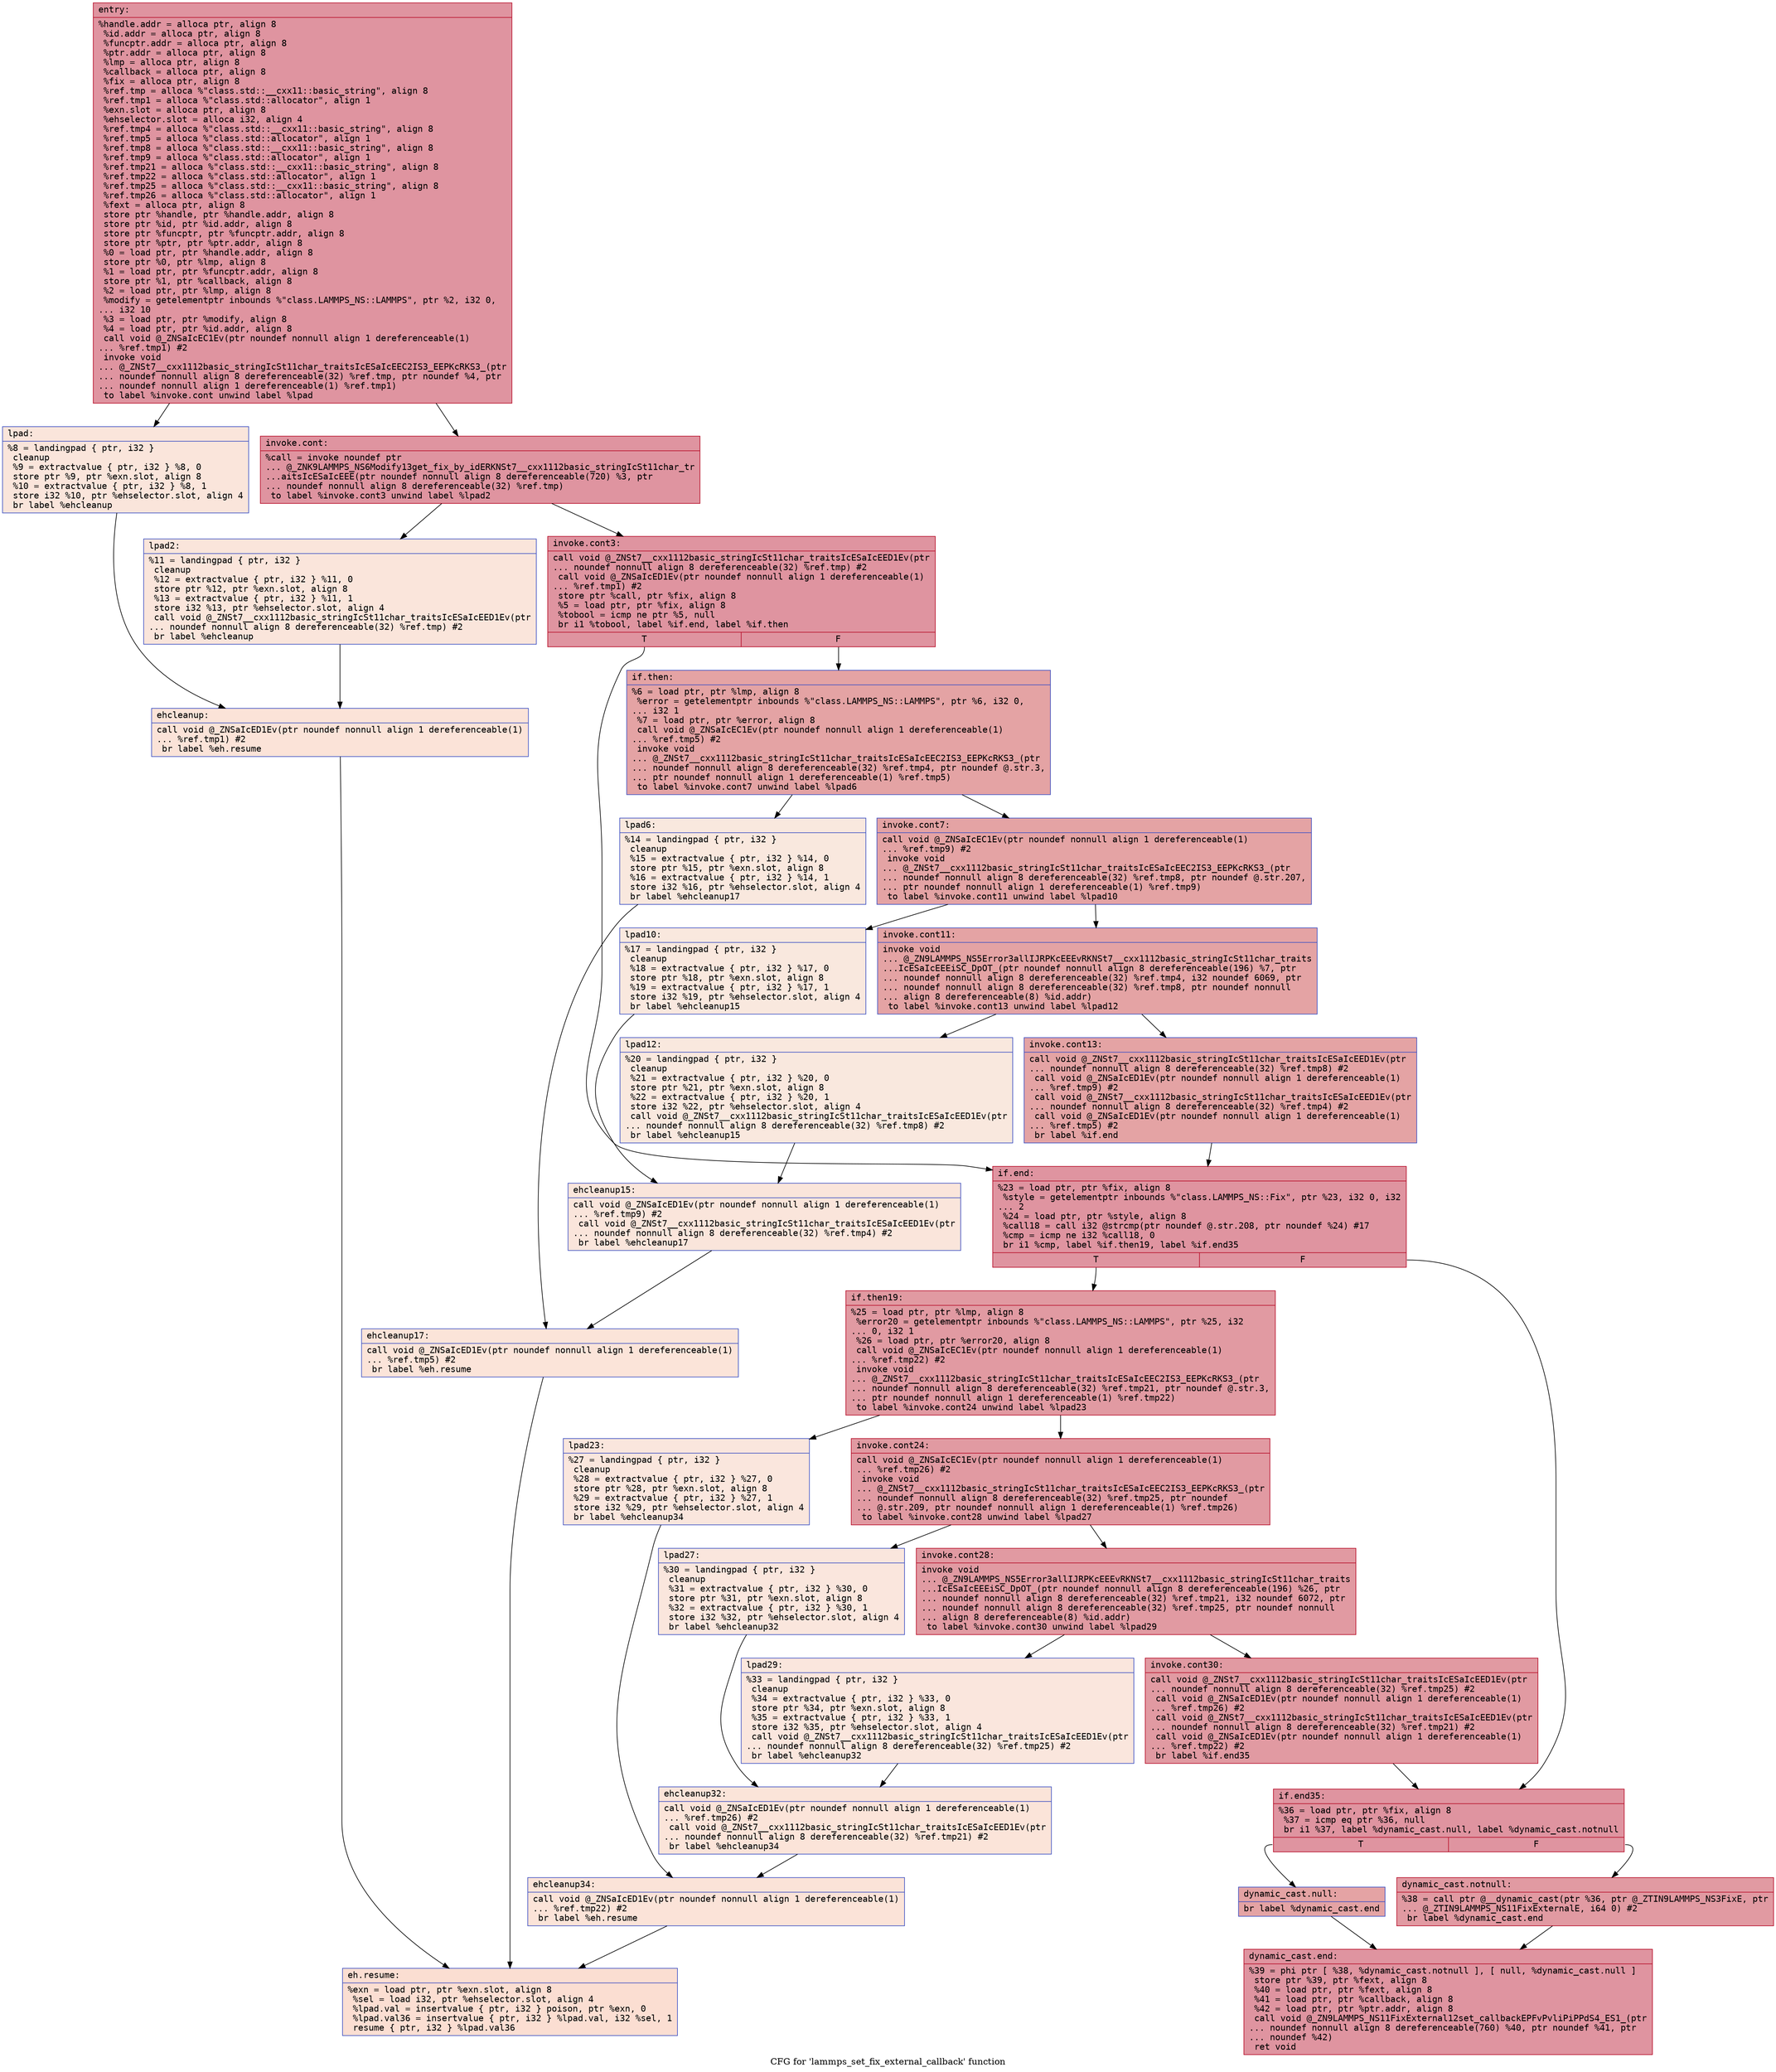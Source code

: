 digraph "CFG for 'lammps_set_fix_external_callback' function" {
	label="CFG for 'lammps_set_fix_external_callback' function";

	Node0x55bdf8142f20 [shape=record,color="#b70d28ff", style=filled, fillcolor="#b70d2870" fontname="Courier",label="{entry:\l|  %handle.addr = alloca ptr, align 8\l  %id.addr = alloca ptr, align 8\l  %funcptr.addr = alloca ptr, align 8\l  %ptr.addr = alloca ptr, align 8\l  %lmp = alloca ptr, align 8\l  %callback = alloca ptr, align 8\l  %fix = alloca ptr, align 8\l  %ref.tmp = alloca %\"class.std::__cxx11::basic_string\", align 8\l  %ref.tmp1 = alloca %\"class.std::allocator\", align 1\l  %exn.slot = alloca ptr, align 8\l  %ehselector.slot = alloca i32, align 4\l  %ref.tmp4 = alloca %\"class.std::__cxx11::basic_string\", align 8\l  %ref.tmp5 = alloca %\"class.std::allocator\", align 1\l  %ref.tmp8 = alloca %\"class.std::__cxx11::basic_string\", align 8\l  %ref.tmp9 = alloca %\"class.std::allocator\", align 1\l  %ref.tmp21 = alloca %\"class.std::__cxx11::basic_string\", align 8\l  %ref.tmp22 = alloca %\"class.std::allocator\", align 1\l  %ref.tmp25 = alloca %\"class.std::__cxx11::basic_string\", align 8\l  %ref.tmp26 = alloca %\"class.std::allocator\", align 1\l  %fext = alloca ptr, align 8\l  store ptr %handle, ptr %handle.addr, align 8\l  store ptr %id, ptr %id.addr, align 8\l  store ptr %funcptr, ptr %funcptr.addr, align 8\l  store ptr %ptr, ptr %ptr.addr, align 8\l  %0 = load ptr, ptr %handle.addr, align 8\l  store ptr %0, ptr %lmp, align 8\l  %1 = load ptr, ptr %funcptr.addr, align 8\l  store ptr %1, ptr %callback, align 8\l  %2 = load ptr, ptr %lmp, align 8\l  %modify = getelementptr inbounds %\"class.LAMMPS_NS::LAMMPS\", ptr %2, i32 0,\l... i32 10\l  %3 = load ptr, ptr %modify, align 8\l  %4 = load ptr, ptr %id.addr, align 8\l  call void @_ZNSaIcEC1Ev(ptr noundef nonnull align 1 dereferenceable(1)\l... %ref.tmp1) #2\l  invoke void\l... @_ZNSt7__cxx1112basic_stringIcSt11char_traitsIcESaIcEEC2IS3_EEPKcRKS3_(ptr\l... noundef nonnull align 8 dereferenceable(32) %ref.tmp, ptr noundef %4, ptr\l... noundef nonnull align 1 dereferenceable(1) %ref.tmp1)\l          to label %invoke.cont unwind label %lpad\l}"];
	Node0x55bdf8142f20 -> Node0x55bdf8144840[tooltip="entry -> invoke.cont\nProbability 100.00%" ];
	Node0x55bdf8142f20 -> Node0x55bdf81448c0[tooltip="entry -> lpad\nProbability 0.00%" ];
	Node0x55bdf8144840 [shape=record,color="#b70d28ff", style=filled, fillcolor="#b70d2870" fontname="Courier",label="{invoke.cont:\l|  %call = invoke noundef ptr\l... @_ZNK9LAMMPS_NS6Modify13get_fix_by_idERKNSt7__cxx1112basic_stringIcSt11char_tr\l...aitsIcESaIcEEE(ptr noundef nonnull align 8 dereferenceable(720) %3, ptr\l... noundef nonnull align 8 dereferenceable(32) %ref.tmp)\l          to label %invoke.cont3 unwind label %lpad2\l}"];
	Node0x55bdf8144840 -> Node0x55bdf81447f0[tooltip="invoke.cont -> invoke.cont3\nProbability 100.00%" ];
	Node0x55bdf8144840 -> Node0x55bdf8144b60[tooltip="invoke.cont -> lpad2\nProbability 0.00%" ];
	Node0x55bdf81447f0 [shape=record,color="#b70d28ff", style=filled, fillcolor="#b70d2870" fontname="Courier",label="{invoke.cont3:\l|  call void @_ZNSt7__cxx1112basic_stringIcSt11char_traitsIcESaIcEED1Ev(ptr\l... noundef nonnull align 8 dereferenceable(32) %ref.tmp) #2\l  call void @_ZNSaIcED1Ev(ptr noundef nonnull align 1 dereferenceable(1)\l... %ref.tmp1) #2\l  store ptr %call, ptr %fix, align 8\l  %5 = load ptr, ptr %fix, align 8\l  %tobool = icmp ne ptr %5, null\l  br i1 %tobool, label %if.end, label %if.then\l|{<s0>T|<s1>F}}"];
	Node0x55bdf81447f0:s0 -> Node0x55bdf8145160[tooltip="invoke.cont3 -> if.end\nProbability 62.50%" ];
	Node0x55bdf81447f0:s1 -> Node0x55bdf81451d0[tooltip="invoke.cont3 -> if.then\nProbability 37.50%" ];
	Node0x55bdf81451d0 [shape=record,color="#3d50c3ff", style=filled, fillcolor="#c32e3170" fontname="Courier",label="{if.then:\l|  %6 = load ptr, ptr %lmp, align 8\l  %error = getelementptr inbounds %\"class.LAMMPS_NS::LAMMPS\", ptr %6, i32 0,\l... i32 1\l  %7 = load ptr, ptr %error, align 8\l  call void @_ZNSaIcEC1Ev(ptr noundef nonnull align 1 dereferenceable(1)\l... %ref.tmp5) #2\l  invoke void\l... @_ZNSt7__cxx1112basic_stringIcSt11char_traitsIcESaIcEEC2IS3_EEPKcRKS3_(ptr\l... noundef nonnull align 8 dereferenceable(32) %ref.tmp4, ptr noundef @.str.3,\l... ptr noundef nonnull align 1 dereferenceable(1) %ref.tmp5)\l          to label %invoke.cont7 unwind label %lpad6\l}"];
	Node0x55bdf81451d0 -> Node0x55bdf8145650[tooltip="if.then -> invoke.cont7\nProbability 100.00%" ];
	Node0x55bdf81451d0 -> Node0x55bdf81456d0[tooltip="if.then -> lpad6\nProbability 0.00%" ];
	Node0x55bdf8145650 [shape=record,color="#3d50c3ff", style=filled, fillcolor="#c32e3170" fontname="Courier",label="{invoke.cont7:\l|  call void @_ZNSaIcEC1Ev(ptr noundef nonnull align 1 dereferenceable(1)\l... %ref.tmp9) #2\l  invoke void\l... @_ZNSt7__cxx1112basic_stringIcSt11char_traitsIcESaIcEEC2IS3_EEPKcRKS3_(ptr\l... noundef nonnull align 8 dereferenceable(32) %ref.tmp8, ptr noundef @.str.207,\l... ptr noundef nonnull align 1 dereferenceable(1) %ref.tmp9)\l          to label %invoke.cont11 unwind label %lpad10\l}"];
	Node0x55bdf8145650 -> Node0x55bdf8145a50[tooltip="invoke.cont7 -> invoke.cont11\nProbability 100.00%" ];
	Node0x55bdf8145650 -> Node0x55bdf8145aa0[tooltip="invoke.cont7 -> lpad10\nProbability 0.00%" ];
	Node0x55bdf8145a50 [shape=record,color="#3d50c3ff", style=filled, fillcolor="#c32e3170" fontname="Courier",label="{invoke.cont11:\l|  invoke void\l... @_ZN9LAMMPS_NS5Error3allIJRPKcEEEvRKNSt7__cxx1112basic_stringIcSt11char_traits\l...IcESaIcEEEiSC_DpOT_(ptr noundef nonnull align 8 dereferenceable(196) %7, ptr\l... noundef nonnull align 8 dereferenceable(32) %ref.tmp4, i32 noundef 6069, ptr\l... noundef nonnull align 8 dereferenceable(32) %ref.tmp8, ptr noundef nonnull\l... align 8 dereferenceable(8) %id.addr)\l          to label %invoke.cont13 unwind label %lpad12\l}"];
	Node0x55bdf8145a50 -> Node0x55bdf8145a00[tooltip="invoke.cont11 -> invoke.cont13\nProbability 100.00%" ];
	Node0x55bdf8145a50 -> Node0x55bdf8145d60[tooltip="invoke.cont11 -> lpad12\nProbability 0.00%" ];
	Node0x55bdf8145a00 [shape=record,color="#3d50c3ff", style=filled, fillcolor="#c32e3170" fontname="Courier",label="{invoke.cont13:\l|  call void @_ZNSt7__cxx1112basic_stringIcSt11char_traitsIcESaIcEED1Ev(ptr\l... noundef nonnull align 8 dereferenceable(32) %ref.tmp8) #2\l  call void @_ZNSaIcED1Ev(ptr noundef nonnull align 1 dereferenceable(1)\l... %ref.tmp9) #2\l  call void @_ZNSt7__cxx1112basic_stringIcSt11char_traitsIcESaIcEED1Ev(ptr\l... noundef nonnull align 8 dereferenceable(32) %ref.tmp4) #2\l  call void @_ZNSaIcED1Ev(ptr noundef nonnull align 1 dereferenceable(1)\l... %ref.tmp5) #2\l  br label %if.end\l}"];
	Node0x55bdf8145a00 -> Node0x55bdf8145160[tooltip="invoke.cont13 -> if.end\nProbability 100.00%" ];
	Node0x55bdf81448c0 [shape=record,color="#3d50c3ff", style=filled, fillcolor="#f4c5ad70" fontname="Courier",label="{lpad:\l|  %8 = landingpad \{ ptr, i32 \}\l          cleanup\l  %9 = extractvalue \{ ptr, i32 \} %8, 0\l  store ptr %9, ptr %exn.slot, align 8\l  %10 = extractvalue \{ ptr, i32 \} %8, 1\l  store i32 %10, ptr %ehselector.slot, align 4\l  br label %ehcleanup\l}"];
	Node0x55bdf81448c0 -> Node0x55bdf8146770[tooltip="lpad -> ehcleanup\nProbability 100.00%" ];
	Node0x55bdf8144b60 [shape=record,color="#3d50c3ff", style=filled, fillcolor="#f4c5ad70" fontname="Courier",label="{lpad2:\l|  %11 = landingpad \{ ptr, i32 \}\l          cleanup\l  %12 = extractvalue \{ ptr, i32 \} %11, 0\l  store ptr %12, ptr %exn.slot, align 8\l  %13 = extractvalue \{ ptr, i32 \} %11, 1\l  store i32 %13, ptr %ehselector.slot, align 4\l  call void @_ZNSt7__cxx1112basic_stringIcSt11char_traitsIcESaIcEED1Ev(ptr\l... noundef nonnull align 8 dereferenceable(32) %ref.tmp) #2\l  br label %ehcleanup\l}"];
	Node0x55bdf8144b60 -> Node0x55bdf8146770[tooltip="lpad2 -> ehcleanup\nProbability 100.00%" ];
	Node0x55bdf8146770 [shape=record,color="#3d50c3ff", style=filled, fillcolor="#f6bfa670" fontname="Courier",label="{ehcleanup:\l|  call void @_ZNSaIcED1Ev(ptr noundef nonnull align 1 dereferenceable(1)\l... %ref.tmp1) #2\l  br label %eh.resume\l}"];
	Node0x55bdf8146770 -> Node0x55bdf8146d90[tooltip="ehcleanup -> eh.resume\nProbability 100.00%" ];
	Node0x55bdf81456d0 [shape=record,color="#3d50c3ff", style=filled, fillcolor="#f2cab570" fontname="Courier",label="{lpad6:\l|  %14 = landingpad \{ ptr, i32 \}\l          cleanup\l  %15 = extractvalue \{ ptr, i32 \} %14, 0\l  store ptr %15, ptr %exn.slot, align 8\l  %16 = extractvalue \{ ptr, i32 \} %14, 1\l  store i32 %16, ptr %ehselector.slot, align 4\l  br label %ehcleanup17\l}"];
	Node0x55bdf81456d0 -> Node0x55bdf81470e0[tooltip="lpad6 -> ehcleanup17\nProbability 100.00%" ];
	Node0x55bdf8145aa0 [shape=record,color="#3d50c3ff", style=filled, fillcolor="#f2cab570" fontname="Courier",label="{lpad10:\l|  %17 = landingpad \{ ptr, i32 \}\l          cleanup\l  %18 = extractvalue \{ ptr, i32 \} %17, 0\l  store ptr %18, ptr %exn.slot, align 8\l  %19 = extractvalue \{ ptr, i32 \} %17, 1\l  store i32 %19, ptr %ehselector.slot, align 4\l  br label %ehcleanup15\l}"];
	Node0x55bdf8145aa0 -> Node0x55bdf81474b0[tooltip="lpad10 -> ehcleanup15\nProbability 100.00%" ];
	Node0x55bdf8145d60 [shape=record,color="#3d50c3ff", style=filled, fillcolor="#f2cab570" fontname="Courier",label="{lpad12:\l|  %20 = landingpad \{ ptr, i32 \}\l          cleanup\l  %21 = extractvalue \{ ptr, i32 \} %20, 0\l  store ptr %21, ptr %exn.slot, align 8\l  %22 = extractvalue \{ ptr, i32 \} %20, 1\l  store i32 %22, ptr %ehselector.slot, align 4\l  call void @_ZNSt7__cxx1112basic_stringIcSt11char_traitsIcESaIcEED1Ev(ptr\l... noundef nonnull align 8 dereferenceable(32) %ref.tmp8) #2\l  br label %ehcleanup15\l}"];
	Node0x55bdf8145d60 -> Node0x55bdf81474b0[tooltip="lpad12 -> ehcleanup15\nProbability 100.00%" ];
	Node0x55bdf81474b0 [shape=record,color="#3d50c3ff", style=filled, fillcolor="#f4c5ad70" fontname="Courier",label="{ehcleanup15:\l|  call void @_ZNSaIcED1Ev(ptr noundef nonnull align 1 dereferenceable(1)\l... %ref.tmp9) #2\l  call void @_ZNSt7__cxx1112basic_stringIcSt11char_traitsIcESaIcEED1Ev(ptr\l... noundef nonnull align 8 dereferenceable(32) %ref.tmp4) #2\l  br label %ehcleanup17\l}"];
	Node0x55bdf81474b0 -> Node0x55bdf81470e0[tooltip="ehcleanup15 -> ehcleanup17\nProbability 100.00%" ];
	Node0x55bdf81470e0 [shape=record,color="#3d50c3ff", style=filled, fillcolor="#f5c1a970" fontname="Courier",label="{ehcleanup17:\l|  call void @_ZNSaIcED1Ev(ptr noundef nonnull align 1 dereferenceable(1)\l... %ref.tmp5) #2\l  br label %eh.resume\l}"];
	Node0x55bdf81470e0 -> Node0x55bdf8146d90[tooltip="ehcleanup17 -> eh.resume\nProbability 100.00%" ];
	Node0x55bdf8145160 [shape=record,color="#b70d28ff", style=filled, fillcolor="#b70d2870" fontname="Courier",label="{if.end:\l|  %23 = load ptr, ptr %fix, align 8\l  %style = getelementptr inbounds %\"class.LAMMPS_NS::Fix\", ptr %23, i32 0, i32\l... 2\l  %24 = load ptr, ptr %style, align 8\l  %call18 = call i32 @strcmp(ptr noundef @.str.208, ptr noundef %24) #17\l  %cmp = icmp ne i32 %call18, 0\l  br i1 %cmp, label %if.then19, label %if.end35\l|{<s0>T|<s1>F}}"];
	Node0x55bdf8145160:s0 -> Node0x55bdf81481f0[tooltip="if.end -> if.then19\nProbability 62.50%" ];
	Node0x55bdf8145160:s1 -> Node0x55bdf8143e20[tooltip="if.end -> if.end35\nProbability 37.50%" ];
	Node0x55bdf81481f0 [shape=record,color="#b70d28ff", style=filled, fillcolor="#bb1b2c70" fontname="Courier",label="{if.then19:\l|  %25 = load ptr, ptr %lmp, align 8\l  %error20 = getelementptr inbounds %\"class.LAMMPS_NS::LAMMPS\", ptr %25, i32\l... 0, i32 1\l  %26 = load ptr, ptr %error20, align 8\l  call void @_ZNSaIcEC1Ev(ptr noundef nonnull align 1 dereferenceable(1)\l... %ref.tmp22) #2\l  invoke void\l... @_ZNSt7__cxx1112basic_stringIcSt11char_traitsIcESaIcEEC2IS3_EEPKcRKS3_(ptr\l... noundef nonnull align 8 dereferenceable(32) %ref.tmp21, ptr noundef @.str.3,\l... ptr noundef nonnull align 1 dereferenceable(1) %ref.tmp22)\l          to label %invoke.cont24 unwind label %lpad23\l}"];
	Node0x55bdf81481f0 -> Node0x55bdf81489e0[tooltip="if.then19 -> invoke.cont24\nProbability 100.00%" ];
	Node0x55bdf81481f0 -> Node0x55bdf8148a60[tooltip="if.then19 -> lpad23\nProbability 0.00%" ];
	Node0x55bdf81489e0 [shape=record,color="#b70d28ff", style=filled, fillcolor="#bb1b2c70" fontname="Courier",label="{invoke.cont24:\l|  call void @_ZNSaIcEC1Ev(ptr noundef nonnull align 1 dereferenceable(1)\l... %ref.tmp26) #2\l  invoke void\l... @_ZNSt7__cxx1112basic_stringIcSt11char_traitsIcESaIcEEC2IS3_EEPKcRKS3_(ptr\l... noundef nonnull align 8 dereferenceable(32) %ref.tmp25, ptr noundef\l... @.str.209, ptr noundef nonnull align 1 dereferenceable(1) %ref.tmp26)\l          to label %invoke.cont28 unwind label %lpad27\l}"];
	Node0x55bdf81489e0 -> Node0x55bdf8148d80[tooltip="invoke.cont24 -> invoke.cont28\nProbability 100.00%" ];
	Node0x55bdf81489e0 -> Node0x55bdf8148dd0[tooltip="invoke.cont24 -> lpad27\nProbability 0.00%" ];
	Node0x55bdf8148d80 [shape=record,color="#b70d28ff", style=filled, fillcolor="#bb1b2c70" fontname="Courier",label="{invoke.cont28:\l|  invoke void\l... @_ZN9LAMMPS_NS5Error3allIJRPKcEEEvRKNSt7__cxx1112basic_stringIcSt11char_traits\l...IcESaIcEEEiSC_DpOT_(ptr noundef nonnull align 8 dereferenceable(196) %26, ptr\l... noundef nonnull align 8 dereferenceable(32) %ref.tmp21, i32 noundef 6072, ptr\l... noundef nonnull align 8 dereferenceable(32) %ref.tmp25, ptr noundef nonnull\l... align 8 dereferenceable(8) %id.addr)\l          to label %invoke.cont30 unwind label %lpad29\l}"];
	Node0x55bdf8148d80 -> Node0x55bdf8148d30[tooltip="invoke.cont28 -> invoke.cont30\nProbability 100.00%" ];
	Node0x55bdf8148d80 -> Node0x55bdf8149100[tooltip="invoke.cont28 -> lpad29\nProbability 0.00%" ];
	Node0x55bdf8148d30 [shape=record,color="#b70d28ff", style=filled, fillcolor="#bb1b2c70" fontname="Courier",label="{invoke.cont30:\l|  call void @_ZNSt7__cxx1112basic_stringIcSt11char_traitsIcESaIcEED1Ev(ptr\l... noundef nonnull align 8 dereferenceable(32) %ref.tmp25) #2\l  call void @_ZNSaIcED1Ev(ptr noundef nonnull align 1 dereferenceable(1)\l... %ref.tmp26) #2\l  call void @_ZNSt7__cxx1112basic_stringIcSt11char_traitsIcESaIcEED1Ev(ptr\l... noundef nonnull align 8 dereferenceable(32) %ref.tmp21) #2\l  call void @_ZNSaIcED1Ev(ptr noundef nonnull align 1 dereferenceable(1)\l... %ref.tmp22) #2\l  br label %if.end35\l}"];
	Node0x55bdf8148d30 -> Node0x55bdf8143e20[tooltip="invoke.cont30 -> if.end35\nProbability 100.00%" ];
	Node0x55bdf8148a60 [shape=record,color="#3d50c3ff", style=filled, fillcolor="#f3c7b170" fontname="Courier",label="{lpad23:\l|  %27 = landingpad \{ ptr, i32 \}\l          cleanup\l  %28 = extractvalue \{ ptr, i32 \} %27, 0\l  store ptr %28, ptr %exn.slot, align 8\l  %29 = extractvalue \{ ptr, i32 \} %27, 1\l  store i32 %29, ptr %ehselector.slot, align 4\l  br label %ehcleanup34\l}"];
	Node0x55bdf8148a60 -> Node0x55bdf8149aa0[tooltip="lpad23 -> ehcleanup34\nProbability 100.00%" ];
	Node0x55bdf8148dd0 [shape=record,color="#3d50c3ff", style=filled, fillcolor="#f3c7b170" fontname="Courier",label="{lpad27:\l|  %30 = landingpad \{ ptr, i32 \}\l          cleanup\l  %31 = extractvalue \{ ptr, i32 \} %30, 0\l  store ptr %31, ptr %exn.slot, align 8\l  %32 = extractvalue \{ ptr, i32 \} %30, 1\l  store i32 %32, ptr %ehselector.slot, align 4\l  br label %ehcleanup32\l}"];
	Node0x55bdf8148dd0 -> Node0x55bdf8149da0[tooltip="lpad27 -> ehcleanup32\nProbability 100.00%" ];
	Node0x55bdf8149100 [shape=record,color="#3d50c3ff", style=filled, fillcolor="#f3c7b170" fontname="Courier",label="{lpad29:\l|  %33 = landingpad \{ ptr, i32 \}\l          cleanup\l  %34 = extractvalue \{ ptr, i32 \} %33, 0\l  store ptr %34, ptr %exn.slot, align 8\l  %35 = extractvalue \{ ptr, i32 \} %33, 1\l  store i32 %35, ptr %ehselector.slot, align 4\l  call void @_ZNSt7__cxx1112basic_stringIcSt11char_traitsIcESaIcEED1Ev(ptr\l... noundef nonnull align 8 dereferenceable(32) %ref.tmp25) #2\l  br label %ehcleanup32\l}"];
	Node0x55bdf8149100 -> Node0x55bdf8149da0[tooltip="lpad29 -> ehcleanup32\nProbability 100.00%" ];
	Node0x55bdf8149da0 [shape=record,color="#3d50c3ff", style=filled, fillcolor="#f5c1a970" fontname="Courier",label="{ehcleanup32:\l|  call void @_ZNSaIcED1Ev(ptr noundef nonnull align 1 dereferenceable(1)\l... %ref.tmp26) #2\l  call void @_ZNSt7__cxx1112basic_stringIcSt11char_traitsIcESaIcEED1Ev(ptr\l... noundef nonnull align 8 dereferenceable(32) %ref.tmp21) #2\l  br label %ehcleanup34\l}"];
	Node0x55bdf8149da0 -> Node0x55bdf8149aa0[tooltip="ehcleanup32 -> ehcleanup34\nProbability 100.00%" ];
	Node0x55bdf8149aa0 [shape=record,color="#3d50c3ff", style=filled, fillcolor="#f6bfa670" fontname="Courier",label="{ehcleanup34:\l|  call void @_ZNSaIcED1Ev(ptr noundef nonnull align 1 dereferenceable(1)\l... %ref.tmp22) #2\l  br label %eh.resume\l}"];
	Node0x55bdf8149aa0 -> Node0x55bdf8146d90[tooltip="ehcleanup34 -> eh.resume\nProbability 100.00%" ];
	Node0x55bdf8143e20 [shape=record,color="#b70d28ff", style=filled, fillcolor="#b70d2870" fontname="Courier",label="{if.end35:\l|  %36 = load ptr, ptr %fix, align 8\l  %37 = icmp eq ptr %36, null\l  br i1 %37, label %dynamic_cast.null, label %dynamic_cast.notnull\l|{<s0>T|<s1>F}}"];
	Node0x55bdf8143e20:s0 -> Node0x55bdf814a830[tooltip="if.end35 -> dynamic_cast.null\nProbability 37.50%" ];
	Node0x55bdf8143e20:s1 -> Node0x55bdf814a8b0[tooltip="if.end35 -> dynamic_cast.notnull\nProbability 62.50%" ];
	Node0x55bdf814a8b0 [shape=record,color="#b70d28ff", style=filled, fillcolor="#bb1b2c70" fontname="Courier",label="{dynamic_cast.notnull:\l|  %38 = call ptr @__dynamic_cast(ptr %36, ptr @_ZTIN9LAMMPS_NS3FixE, ptr\l... @_ZTIN9LAMMPS_NS11FixExternalE, i64 0) #2\l  br label %dynamic_cast.end\l}"];
	Node0x55bdf814a8b0 -> Node0x55bdf814abf0[tooltip="dynamic_cast.notnull -> dynamic_cast.end\nProbability 100.00%" ];
	Node0x55bdf814a830 [shape=record,color="#3d50c3ff", style=filled, fillcolor="#c32e3170" fontname="Courier",label="{dynamic_cast.null:\l|  br label %dynamic_cast.end\l}"];
	Node0x55bdf814a830 -> Node0x55bdf814abf0[tooltip="dynamic_cast.null -> dynamic_cast.end\nProbability 100.00%" ];
	Node0x55bdf814abf0 [shape=record,color="#b70d28ff", style=filled, fillcolor="#b70d2870" fontname="Courier",label="{dynamic_cast.end:\l|  %39 = phi ptr [ %38, %dynamic_cast.notnull ], [ null, %dynamic_cast.null ]\l  store ptr %39, ptr %fext, align 8\l  %40 = load ptr, ptr %fext, align 8\l  %41 = load ptr, ptr %callback, align 8\l  %42 = load ptr, ptr %ptr.addr, align 8\l  call void @_ZN9LAMMPS_NS11FixExternal12set_callbackEPFvPvliPiPPdS4_ES1_(ptr\l... noundef nonnull align 8 dereferenceable(760) %40, ptr noundef %41, ptr\l... noundef %42)\l  ret void\l}"];
	Node0x55bdf8146d90 [shape=record,color="#3d50c3ff", style=filled, fillcolor="#f7b59970" fontname="Courier",label="{eh.resume:\l|  %exn = load ptr, ptr %exn.slot, align 8\l  %sel = load i32, ptr %ehselector.slot, align 4\l  %lpad.val = insertvalue \{ ptr, i32 \} poison, ptr %exn, 0\l  %lpad.val36 = insertvalue \{ ptr, i32 \} %lpad.val, i32 %sel, 1\l  resume \{ ptr, i32 \} %lpad.val36\l}"];
}
